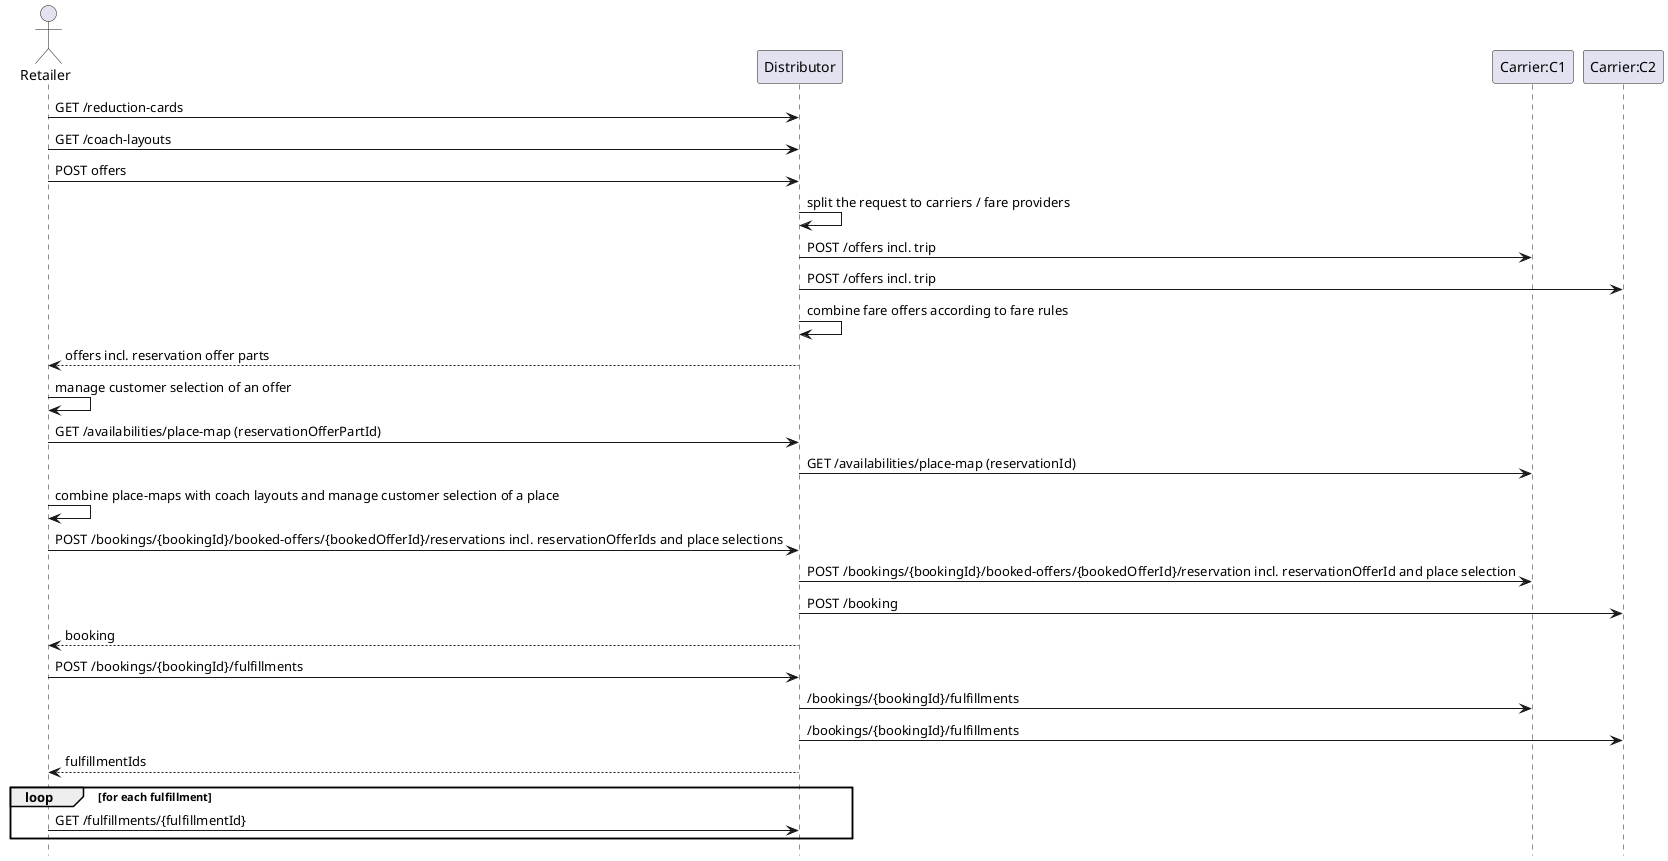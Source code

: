 @startuml
hide footbox

actor "Retailer"

"Retailer" -> "Distributor": GET /reduction-cards

"Retailer" -> "Distributor": GET /coach-layouts

"Retailer" -> "Distributor": POST offers 

"Distributor" -> "Distributor": split the request to carriers / fare providers

"Distributor" -> "Carrier:C1": POST /offers incl. trip 

"Distributor" -> "Carrier:C2": POST /offers incl. trip 

"Distributor" -> "Distributor": combine fare offers according to fare rules

"Distributor" --> "Retailer": offers incl. reservation offer parts

"Retailer" -> "Retailer": manage customer selection of an offer

"Retailer" -> "Distributor": GET /availabilities/place-map (reservationOfferPartId)
 
"Distributor" -> "Carrier:C1": GET /availabilities/place-map (reservationId)

"Retailer" -> "Retailer": combine place-maps with coach layouts and manage customer selection of a place

"Retailer" -> "Distributor": POST /bookings/{bookingId}/booked-offers/{bookedOfferId}/reservations incl. reservationOfferIds and place selections

"Distributor" -> "Carrier:C1": POST /bookings/{bookingId}/booked-offers/{bookedOfferId}/reservation incl. reservationOfferId and place selection

"Distributor" -> "Carrier:C2": POST /booking 

"Distributor" --> "Retailer": booking  

"Retailer" -> "Distributor": POST /bookings/{bookingId}/fulfillments

"Distributor" -> "Carrier:C1": /bookings/{bookingId}/fulfillments

"Distributor" -> "Carrier:C2": /bookings/{bookingId}/fulfillments

"Retailer" <-- "Distributor": fulfillmentIds

loop for each fulfillment

"Retailer" -> "Distributor": GET /fulfillments/{fulfillmentId}

end

@enduml